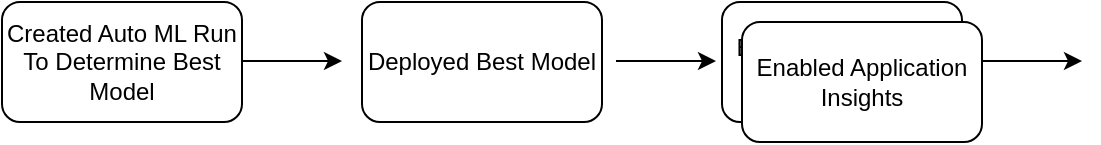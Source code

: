 <mxfile version="13.8.8" type="github">
  <diagram id="ITeM7Psa3bSz5ZxjTPsV" name="Page-1">
    <mxGraphModel dx="1038" dy="547" grid="1" gridSize="10" guides="1" tooltips="1" connect="1" arrows="1" fold="1" page="1" pageScale="1" pageWidth="850" pageHeight="1100" math="0" shadow="0">
      <root>
        <mxCell id="0" />
        <mxCell id="1" parent="0" />
        <mxCell id="tShOzbmwnhTDqzE2ZRqq-1" value="Created Auto ML Run To Determine Best Model" style="rounded=1;whiteSpace=wrap;html=1;" vertex="1" parent="1">
          <mxGeometry x="100" y="130" width="120" height="60" as="geometry" />
        </mxCell>
        <mxCell id="tShOzbmwnhTDqzE2ZRqq-2" value="" style="endArrow=classic;html=1;" edge="1" parent="1">
          <mxGeometry width="50" height="50" relative="1" as="geometry">
            <mxPoint x="220" y="159.5" as="sourcePoint" />
            <mxPoint x="270" y="159.5" as="targetPoint" />
          </mxGeometry>
        </mxCell>
        <mxCell id="tShOzbmwnhTDqzE2ZRqq-3" value="Deployed Best Model" style="rounded=1;whiteSpace=wrap;html=1;" vertex="1" parent="1">
          <mxGeometry x="280" y="130" width="120" height="60" as="geometry" />
        </mxCell>
        <mxCell id="tShOzbmwnhTDqzE2ZRqq-4" value="" style="endArrow=classic;html=1;" edge="1" parent="1">
          <mxGeometry width="50" height="50" relative="1" as="geometry">
            <mxPoint x="407" y="159.5" as="sourcePoint" />
            <mxPoint x="457" y="159.5" as="targetPoint" />
          </mxGeometry>
        </mxCell>
        <mxCell id="tShOzbmwnhTDqzE2ZRqq-5" value="Enabled Application Insights" style="rounded=1;whiteSpace=wrap;html=1;" vertex="1" parent="1">
          <mxGeometry x="460" y="130" width="120" height="60" as="geometry" />
        </mxCell>
        <mxCell id="tShOzbmwnhTDqzE2ZRqq-8" value="" style="endArrow=classic;html=1;" edge="1" parent="1">
          <mxGeometry width="50" height="50" relative="1" as="geometry">
            <mxPoint x="590" y="159.5" as="sourcePoint" />
            <mxPoint x="640" y="159.5" as="targetPoint" />
          </mxGeometry>
        </mxCell>
        <mxCell id="tShOzbmwnhTDqzE2ZRqq-9" value="Enabled Application Insights" style="rounded=1;whiteSpace=wrap;html=1;" vertex="1" parent="1">
          <mxGeometry x="470" y="140" width="120" height="60" as="geometry" />
        </mxCell>
      </root>
    </mxGraphModel>
  </diagram>
</mxfile>
